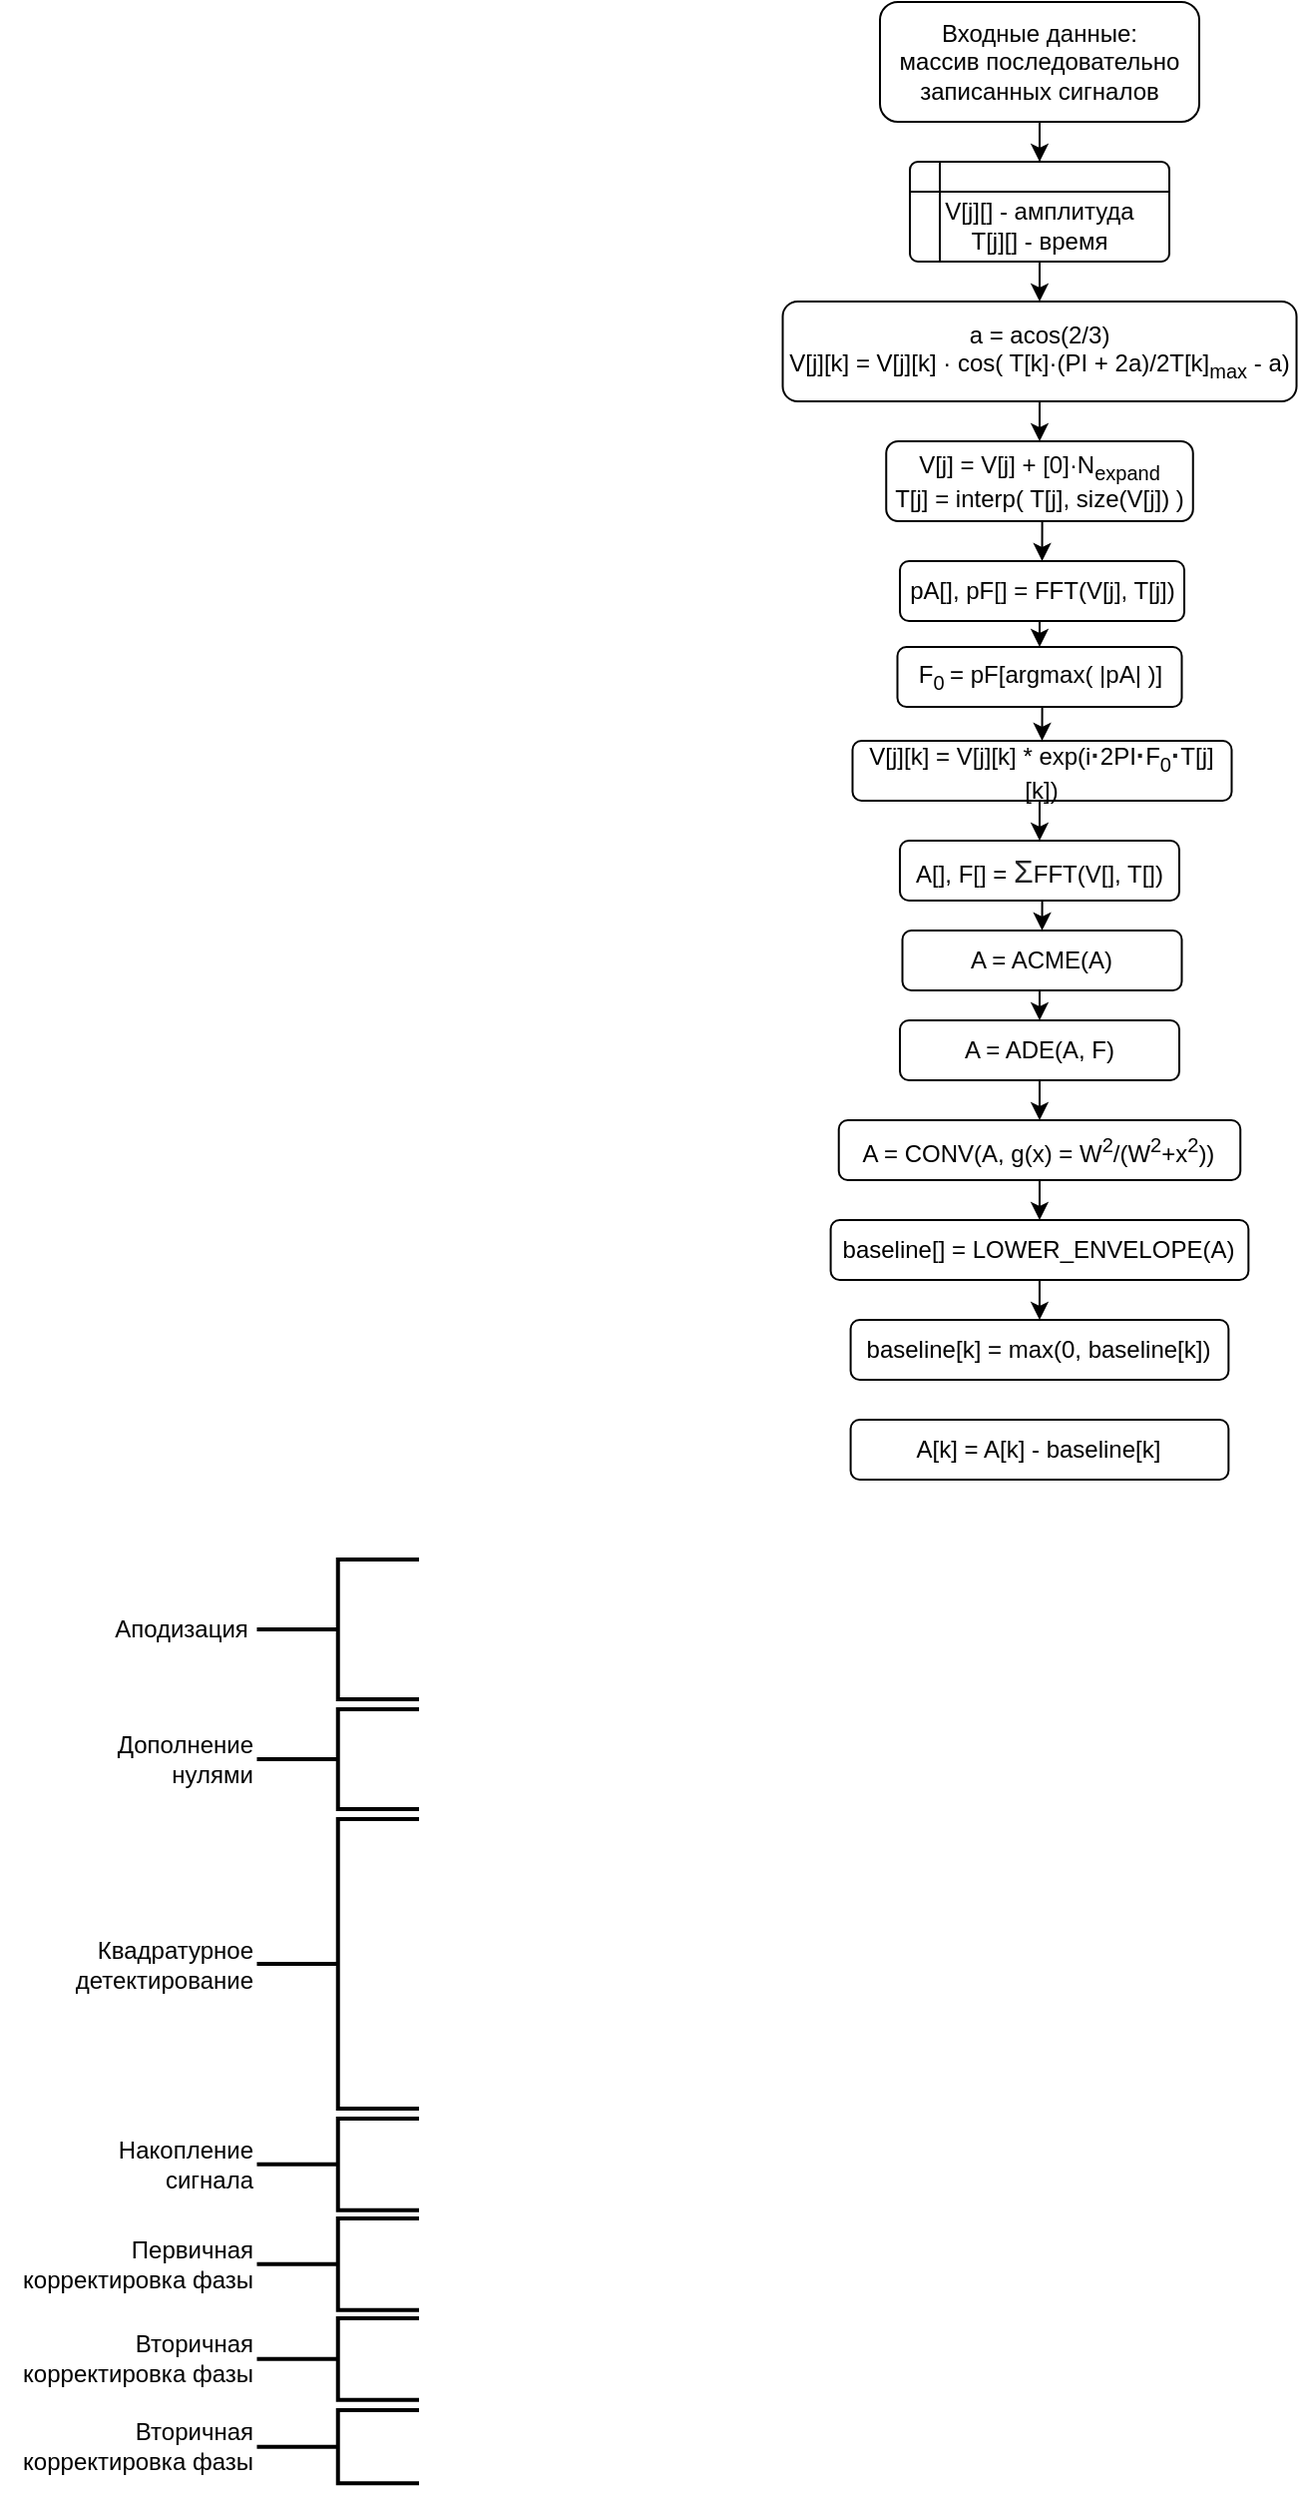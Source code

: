 <mxfile version="13.10.5" type="device"><diagram id="C5RBs43oDa-KdzZeNtuy" name="Page-1"><mxGraphModel dx="1218" dy="560" grid="1" gridSize="10" guides="1" tooltips="1" connect="1" arrows="1" fold="1" page="0" pageScale="1" pageWidth="827" pageHeight="1169" math="0" shadow="0"><root><mxCell id="WIyWlLk6GJQsqaUBKTNV-0"/><mxCell id="WIyWlLk6GJQsqaUBKTNV-1" parent="WIyWlLk6GJQsqaUBKTNV-0"/><mxCell id="m1tSVag4i7gCfTnC-sr6-1" value="" style="edgeStyle=orthogonalEdgeStyle;rounded=0;orthogonalLoop=1;jettySize=auto;html=1;" edge="1" parent="WIyWlLk6GJQsqaUBKTNV-1" source="WIyWlLk6GJQsqaUBKTNV-3" target="m1tSVag4i7gCfTnC-sr6-0"><mxGeometry relative="1" as="geometry"/></mxCell><mxCell id="WIyWlLk6GJQsqaUBKTNV-3" value="Входные данные:&lt;br&gt;массив последовательно записанных сигналов" style="rounded=1;whiteSpace=wrap;html=1;fontSize=12;glass=0;strokeWidth=1;shadow=0;" parent="WIyWlLk6GJQsqaUBKTNV-1" vertex="1"><mxGeometry x="150" y="40" width="160" height="60" as="geometry"/></mxCell><mxCell id="m1tSVag4i7gCfTnC-sr6-29" style="edgeStyle=orthogonalEdgeStyle;rounded=0;orthogonalLoop=1;jettySize=auto;html=1;exitX=0.5;exitY=1;exitDx=0;exitDy=0;" edge="1" parent="WIyWlLk6GJQsqaUBKTNV-1" source="m1tSVag4i7gCfTnC-sr6-0" target="m1tSVag4i7gCfTnC-sr6-5"><mxGeometry relative="1" as="geometry"/></mxCell><mxCell id="m1tSVag4i7gCfTnC-sr6-0" value="&lt;span style=&quot;font-weight: normal&quot;&gt;&lt;br&gt;V[j][] - амплитуда&lt;br&gt;T[j][] - время&lt;/span&gt;" style="shape=internalStorage;whiteSpace=wrap;html=1;dx=15;dy=15;rounded=1;arcSize=8;strokeWidth=1;verticalAlign=middle;fontStyle=1" vertex="1" parent="WIyWlLk6GJQsqaUBKTNV-1"><mxGeometry x="165" y="120" width="130" height="50" as="geometry"/></mxCell><mxCell id="m1tSVag4i7gCfTnC-sr6-33" style="edgeStyle=orthogonalEdgeStyle;rounded=0;orthogonalLoop=1;jettySize=auto;html=1;exitX=0.5;exitY=1;exitDx=0;exitDy=0;entryX=0.5;entryY=0;entryDx=0;entryDy=0;" edge="1" parent="WIyWlLk6GJQsqaUBKTNV-1" source="m1tSVag4i7gCfTnC-sr6-5" target="m1tSVag4i7gCfTnC-sr6-31"><mxGeometry relative="1" as="geometry"/></mxCell><mxCell id="m1tSVag4i7gCfTnC-sr6-5" value="a = acos(2/3)&lt;br&gt;V[j][k] = V[j][k] ·&amp;nbsp;cos( T[k]·(PI + 2a)/2T[k]&lt;sub&gt;max&lt;/sub&gt; - a)" style="rounded=1;whiteSpace=wrap;html=1;strokeWidth=1;align=center;" vertex="1" parent="WIyWlLk6GJQsqaUBKTNV-1"><mxGeometry x="101.26" y="190" width="257.5" height="50" as="geometry"/></mxCell><mxCell id="m1tSVag4i7gCfTnC-sr6-55" style="edgeStyle=orthogonalEdgeStyle;rounded=0;orthogonalLoop=1;jettySize=auto;html=1;exitX=0.5;exitY=1;exitDx=0;exitDy=0;entryX=0.5;entryY=0;entryDx=0;entryDy=0;" edge="1" parent="WIyWlLk6GJQsqaUBKTNV-1" source="m1tSVag4i7gCfTnC-sr6-8" target="m1tSVag4i7gCfTnC-sr6-23"><mxGeometry relative="1" as="geometry"/></mxCell><mxCell id="m1tSVag4i7gCfTnC-sr6-8" value="V[j][k] = V[j][k] * exp(i&lt;b style=&quot;color: rgb(32 , 33 , 34) ; font-family: sans-serif ; font-size: 14px&quot;&gt;·&lt;/b&gt;2PI&lt;b style=&quot;color: rgb(32 , 33 , 34) ; font-family: sans-serif ; font-size: 14px&quot;&gt;·&lt;/b&gt;F&lt;sub&gt;0&lt;/sub&gt;&lt;b style=&quot;color: rgb(32 , 33 , 34) ; font-family: sans-serif ; font-size: 14px&quot;&gt;·&lt;/b&gt;T[j][k])" style="rounded=1;whiteSpace=wrap;html=1;strokeWidth=1;" vertex="1" parent="WIyWlLk6GJQsqaUBKTNV-1"><mxGeometry x="136.25" y="410" width="190" height="30" as="geometry"/></mxCell><mxCell id="m1tSVag4i7gCfTnC-sr6-13" style="edgeStyle=orthogonalEdgeStyle;rounded=0;orthogonalLoop=1;jettySize=auto;html=1;exitX=0.5;exitY=1;exitDx=0;exitDy=0;entryX=0.5;entryY=0;entryDx=0;entryDy=0;" edge="1" parent="WIyWlLk6GJQsqaUBKTNV-1" source="m1tSVag4i7gCfTnC-sr6-30" target="m1tSVag4i7gCfTnC-sr6-24"><mxGeometry relative="1" as="geometry"><mxPoint x="229.995" y="350" as="sourcePoint"/></mxGeometry></mxCell><mxCell id="m1tSVag4i7gCfTnC-sr6-16" value="" style="group" vertex="1" connectable="0" parent="WIyWlLk6GJQsqaUBKTNV-1"><mxGeometry x="-220" y="820" width="139" height="70" as="geometry"/></mxCell><mxCell id="m1tSVag4i7gCfTnC-sr6-14" value="" style="strokeWidth=2;html=1;shape=mxgraph.flowchart.annotation_2;align=left;labelPosition=right;pointerEvents=1;" vertex="1" parent="m1tSVag4i7gCfTnC-sr6-16"><mxGeometry x="57.75" width="81.25" height="70" as="geometry"/></mxCell><mxCell id="m1tSVag4i7gCfTnC-sr6-15" value="Аподизация" style="text;html=1;strokeColor=none;fillColor=none;align=center;verticalAlign=middle;whiteSpace=wrap;rounded=0;" vertex="1" parent="m1tSVag4i7gCfTnC-sr6-16"><mxGeometry y="31.652" width="40" height="6.087" as="geometry"/></mxCell><mxCell id="m1tSVag4i7gCfTnC-sr6-17" value="" style="group;align=right;" vertex="1" connectable="0" parent="WIyWlLk6GJQsqaUBKTNV-1"><mxGeometry x="-220" y="895" width="139" height="60" as="geometry"/></mxCell><mxCell id="m1tSVag4i7gCfTnC-sr6-18" value="" style="strokeWidth=2;html=1;shape=mxgraph.flowchart.annotation_2;align=left;labelPosition=right;pointerEvents=1;" vertex="1" parent="m1tSVag4i7gCfTnC-sr6-17"><mxGeometry x="57.75" width="81.25" height="50" as="geometry"/></mxCell><mxCell id="m1tSVag4i7gCfTnC-sr6-19" value="Дополнение нулями" style="text;html=1;strokeColor=none;fillColor=none;align=right;verticalAlign=middle;whiteSpace=wrap;rounded=0;" vertex="1" parent="m1tSVag4i7gCfTnC-sr6-17"><mxGeometry x="-22.25" y="6.31" width="80" height="37.39" as="geometry"/></mxCell><mxCell id="m1tSVag4i7gCfTnC-sr6-41" style="edgeStyle=orthogonalEdgeStyle;rounded=0;orthogonalLoop=1;jettySize=auto;html=1;exitX=0.5;exitY=1;exitDx=0;exitDy=0;entryX=0.5;entryY=0;entryDx=0;entryDy=0;" edge="1" parent="WIyWlLk6GJQsqaUBKTNV-1" source="m1tSVag4i7gCfTnC-sr6-23" target="m1tSVag4i7gCfTnC-sr6-39"><mxGeometry relative="1" as="geometry"/></mxCell><mxCell id="m1tSVag4i7gCfTnC-sr6-23" value="A[], F[] =&amp;nbsp;&lt;span style=&quot;font-size: 16px ; color: rgb(32 , 33 , 36) ; font-family: &amp;#34;arial&amp;#34; , sans-serif ; text-align: left&quot;&gt;Σ&lt;/span&gt;FFT(V[], T[])" style="rounded=1;whiteSpace=wrap;html=1;strokeWidth=1;" vertex="1" parent="WIyWlLk6GJQsqaUBKTNV-1"><mxGeometry x="159.99" y="460" width="140" height="30" as="geometry"/></mxCell><mxCell id="m1tSVag4i7gCfTnC-sr6-26" style="edgeStyle=orthogonalEdgeStyle;rounded=0;orthogonalLoop=1;jettySize=auto;html=1;exitX=0.5;exitY=1;exitDx=0;exitDy=0;entryX=0.5;entryY=0;entryDx=0;entryDy=0;" edge="1" parent="WIyWlLk6GJQsqaUBKTNV-1" source="m1tSVag4i7gCfTnC-sr6-24" target="m1tSVag4i7gCfTnC-sr6-8"><mxGeometry relative="1" as="geometry"/></mxCell><mxCell id="m1tSVag4i7gCfTnC-sr6-24" value="F&lt;sub&gt;0&amp;nbsp;&lt;/sub&gt;= pF[argmax( |pA| )]" style="rounded=1;whiteSpace=wrap;html=1;strokeWidth=1;" vertex="1" parent="WIyWlLk6GJQsqaUBKTNV-1"><mxGeometry x="158.75" y="363" width="142.5" height="30" as="geometry"/></mxCell><mxCell id="m1tSVag4i7gCfTnC-sr6-30" value="pA[], pF[] = FFT(V[j], T[j])" style="rounded=1;whiteSpace=wrap;html=1;strokeWidth=1;" vertex="1" parent="WIyWlLk6GJQsqaUBKTNV-1"><mxGeometry x="160.01" y="320" width="142.5" height="30" as="geometry"/></mxCell><mxCell id="m1tSVag4i7gCfTnC-sr6-34" style="edgeStyle=orthogonalEdgeStyle;rounded=0;orthogonalLoop=1;jettySize=auto;html=1;exitX=0.5;exitY=1;exitDx=0;exitDy=0;entryX=0.5;entryY=0;entryDx=0;entryDy=0;" edge="1" parent="WIyWlLk6GJQsqaUBKTNV-1" source="m1tSVag4i7gCfTnC-sr6-31" target="m1tSVag4i7gCfTnC-sr6-30"><mxGeometry relative="1" as="geometry"/></mxCell><mxCell id="m1tSVag4i7gCfTnC-sr6-31" value="V[j] = V[j] + [0]&lt;span style=&quot;color: rgba(0 , 0 , 0 , 0) ; font-family: monospace ; font-size: 0px&quot;&gt;%3CmxGraphModel%3E%3Croot%3E%3CmxCell%20id%3D%220%22%2F%3E%3CmxCell%20id%3D%221%22%20parent%3D%220%22%2F%3E%3CmxCell%20id%3D%222%22%20value%3D%22a%20%3D%20acos(2%2F3)%26lt%3Bbr%26gt%3BV%5Bk%5D%20%3D%20V%5Bk%5D%20*%20cos(%20t%26lt%3Bsub%26gt%3Bk%26lt%3B%2Fsub%26gt%3B%C2%B7(PI%20%2B%202a)%2F2t%26lt%3Bsub%26gt%3Bmax%26lt%3B%2Fsub%26gt%3B%20-%20a)%22%20style%3D%22rounded%3D1%3BwhiteSpace%3Dwrap%3Bhtml%3D1%3BstrokeWidth%3D1%3Balign%3Dcenter%3B%22%20vertex%3D%221%22%20parent%3D%221%22%3E%3CmxGeometry%20x%3D%22112.5%22%20y%3D%22290%22%20width%3D%22235%22%20height%3D%2240%22%20as%3D%22geometry%22%2F%3E%3C%2FmxCell%3E%3C%2Froot%3E%3C%2FmxGraphModel%3E&lt;/span&gt;·N&lt;sub&gt;expand&lt;/sub&gt;&lt;br&gt;T[j] = interp( T[j], size(V[j]) )" style="rounded=1;whiteSpace=wrap;html=1;strokeWidth=1;align=center;" vertex="1" parent="WIyWlLk6GJQsqaUBKTNV-1"><mxGeometry x="153.13" y="260" width="153.75" height="40" as="geometry"/></mxCell><mxCell id="m1tSVag4i7gCfTnC-sr6-35" value="" style="group;align=right;" vertex="1" connectable="0" parent="WIyWlLk6GJQsqaUBKTNV-1"><mxGeometry x="-220" y="1100" width="139" height="55" as="geometry"/></mxCell><mxCell id="m1tSVag4i7gCfTnC-sr6-36" value="" style="strokeWidth=2;html=1;shape=mxgraph.flowchart.annotation_2;align=left;labelPosition=right;pointerEvents=1;" vertex="1" parent="m1tSVag4i7gCfTnC-sr6-35"><mxGeometry x="57.75" width="81.25" height="45.833" as="geometry"/></mxCell><mxCell id="m1tSVag4i7gCfTnC-sr6-37" value="Накопление сигнала" style="text;html=1;strokeColor=none;fillColor=none;align=right;verticalAlign=middle;whiteSpace=wrap;rounded=0;" vertex="1" parent="m1tSVag4i7gCfTnC-sr6-35"><mxGeometry x="-22.25" y="5.784" width="80" height="34.274" as="geometry"/></mxCell><mxCell id="m1tSVag4i7gCfTnC-sr6-38" value="" style="group" vertex="1" connectable="0" parent="WIyWlLk6GJQsqaUBKTNV-1"><mxGeometry x="-270" y="950" width="189" height="145" as="geometry"/></mxCell><mxCell id="m1tSVag4i7gCfTnC-sr6-22" value="Квадратурное&lt;br&gt;детектирование" style="text;html=1;strokeColor=none;fillColor=none;align=right;verticalAlign=middle;whiteSpace=wrap;rounded=0;" vertex="1" parent="m1tSVag4i7gCfTnC-sr6-38"><mxGeometry y="50.5" width="107.75" height="45" as="geometry"/></mxCell><mxCell id="m1tSVag4i7gCfTnC-sr6-21" value="" style="strokeWidth=2;html=1;shape=mxgraph.flowchart.annotation_2;align=left;labelPosition=right;pointerEvents=1;" vertex="1" parent="m1tSVag4i7gCfTnC-sr6-38"><mxGeometry x="107.75" width="81.25" height="145" as="geometry"/></mxCell><mxCell id="m1tSVag4i7gCfTnC-sr6-49" style="edgeStyle=orthogonalEdgeStyle;rounded=0;orthogonalLoop=1;jettySize=auto;html=1;exitX=0.5;exitY=1;exitDx=0;exitDy=0;entryX=0.5;entryY=0;entryDx=0;entryDy=0;" edge="1" parent="WIyWlLk6GJQsqaUBKTNV-1" source="m1tSVag4i7gCfTnC-sr6-39" target="m1tSVag4i7gCfTnC-sr6-45"><mxGeometry relative="1" as="geometry"/></mxCell><mxCell id="m1tSVag4i7gCfTnC-sr6-39" value="A = ACME(A)" style="rounded=1;whiteSpace=wrap;html=1;strokeWidth=1;" vertex="1" parent="WIyWlLk6GJQsqaUBKTNV-1"><mxGeometry x="161.25" y="505" width="140" height="30" as="geometry"/></mxCell><mxCell id="m1tSVag4i7gCfTnC-sr6-42" value="" style="group;align=right;" vertex="1" connectable="0" parent="WIyWlLk6GJQsqaUBKTNV-1"><mxGeometry x="-220" y="1150" width="139" height="55" as="geometry"/></mxCell><mxCell id="m1tSVag4i7gCfTnC-sr6-43" value="" style="strokeWidth=2;html=1;shape=mxgraph.flowchart.annotation_2;align=left;labelPosition=right;pointerEvents=1;" vertex="1" parent="m1tSVag4i7gCfTnC-sr6-42"><mxGeometry x="57.75" width="81.25" height="45.833" as="geometry"/></mxCell><mxCell id="m1tSVag4i7gCfTnC-sr6-44" value="Первичная корректировка фазы" style="text;html=1;strokeColor=none;fillColor=none;align=right;verticalAlign=middle;whiteSpace=wrap;rounded=0;" vertex="1" parent="m1tSVag4i7gCfTnC-sr6-42"><mxGeometry x="-70" y="5.78" width="127.75" height="34.27" as="geometry"/></mxCell><mxCell id="m1tSVag4i7gCfTnC-sr6-51" style="edgeStyle=orthogonalEdgeStyle;rounded=0;orthogonalLoop=1;jettySize=auto;html=1;exitX=0.5;exitY=1;exitDx=0;exitDy=0;entryX=0.5;entryY=0;entryDx=0;entryDy=0;" edge="1" parent="WIyWlLk6GJQsqaUBKTNV-1" source="m1tSVag4i7gCfTnC-sr6-45" target="m1tSVag4i7gCfTnC-sr6-50"><mxGeometry relative="1" as="geometry"/></mxCell><mxCell id="m1tSVag4i7gCfTnC-sr6-45" value="A = ADE(A, F)" style="rounded=1;whiteSpace=wrap;html=1;strokeWidth=1;" vertex="1" parent="WIyWlLk6GJQsqaUBKTNV-1"><mxGeometry x="160" y="550" width="140" height="30" as="geometry"/></mxCell><mxCell id="m1tSVag4i7gCfTnC-sr6-46" value="" style="group;align=right;" vertex="1" connectable="0" parent="WIyWlLk6GJQsqaUBKTNV-1"><mxGeometry x="-220" y="1200" width="139" height="49" as="geometry"/></mxCell><mxCell id="m1tSVag4i7gCfTnC-sr6-47" value="" style="strokeWidth=2;html=1;shape=mxgraph.flowchart.annotation_2;align=left;labelPosition=right;pointerEvents=1;" vertex="1" parent="m1tSVag4i7gCfTnC-sr6-46"><mxGeometry x="57.75" width="81.25" height="40.833" as="geometry"/></mxCell><mxCell id="m1tSVag4i7gCfTnC-sr6-48" value="Вторичная корректировка фазы" style="text;html=1;strokeColor=none;fillColor=none;align=right;verticalAlign=middle;whiteSpace=wrap;rounded=0;" vertex="1" parent="m1tSVag4i7gCfTnC-sr6-46"><mxGeometry x="-70" y="5.149" width="127.75" height="30.531" as="geometry"/></mxCell><mxCell id="m1tSVag4i7gCfTnC-sr6-58" style="edgeStyle=orthogonalEdgeStyle;rounded=0;orthogonalLoop=1;jettySize=auto;html=1;exitX=0.5;exitY=1;exitDx=0;exitDy=0;entryX=0.5;entryY=0;entryDx=0;entryDy=0;" edge="1" parent="WIyWlLk6GJQsqaUBKTNV-1" source="m1tSVag4i7gCfTnC-sr6-50" target="m1tSVag4i7gCfTnC-sr6-56"><mxGeometry relative="1" as="geometry"/></mxCell><mxCell id="m1tSVag4i7gCfTnC-sr6-50" value="A = CONV(A, g(x) = W&lt;sup&gt;2&lt;/sup&gt;/(W&lt;sup&gt;2&lt;/sup&gt;+x&lt;sup&gt;2&lt;/sup&gt;))" style="rounded=1;whiteSpace=wrap;html=1;strokeWidth=1;" vertex="1" parent="WIyWlLk6GJQsqaUBKTNV-1"><mxGeometry x="129.37" y="600" width="201.25" height="30" as="geometry"/></mxCell><mxCell id="m1tSVag4i7gCfTnC-sr6-52" value="" style="group;align=right;" vertex="1" connectable="0" parent="WIyWlLk6GJQsqaUBKTNV-1"><mxGeometry x="-220" y="1246" width="139" height="44" as="geometry"/></mxCell><mxCell id="m1tSVag4i7gCfTnC-sr6-53" value="" style="strokeWidth=2;html=1;shape=mxgraph.flowchart.annotation_2;align=left;labelPosition=right;pointerEvents=1;" vertex="1" parent="m1tSVag4i7gCfTnC-sr6-52"><mxGeometry x="57.75" width="81.25" height="36.667" as="geometry"/></mxCell><mxCell id="m1tSVag4i7gCfTnC-sr6-54" value="Вторичная корректировка фазы" style="text;html=1;strokeColor=none;fillColor=none;align=right;verticalAlign=middle;whiteSpace=wrap;rounded=0;" vertex="1" parent="m1tSVag4i7gCfTnC-sr6-52"><mxGeometry x="-70" y="4.624" width="127.75" height="27.416" as="geometry"/></mxCell><mxCell id="m1tSVag4i7gCfTnC-sr6-59" style="edgeStyle=orthogonalEdgeStyle;rounded=0;orthogonalLoop=1;jettySize=auto;html=1;exitX=0.5;exitY=1;exitDx=0;exitDy=0;entryX=0.5;entryY=0;entryDx=0;entryDy=0;" edge="1" parent="WIyWlLk6GJQsqaUBKTNV-1" source="m1tSVag4i7gCfTnC-sr6-56" target="m1tSVag4i7gCfTnC-sr6-57"><mxGeometry relative="1" as="geometry"/></mxCell><mxCell id="m1tSVag4i7gCfTnC-sr6-56" value="baseline[] = LOWER_ENVELOPE(A)" style="rounded=1;whiteSpace=wrap;html=1;strokeWidth=1;" vertex="1" parent="WIyWlLk6GJQsqaUBKTNV-1"><mxGeometry x="125.3" y="650" width="209.37" height="30" as="geometry"/></mxCell><mxCell id="m1tSVag4i7gCfTnC-sr6-57" value="baseline[k] = max(0,&amp;nbsp;baseline[k])" style="rounded=1;whiteSpace=wrap;html=1;strokeWidth=1;" vertex="1" parent="WIyWlLk6GJQsqaUBKTNV-1"><mxGeometry x="135.3" y="700" width="189.38" height="30" as="geometry"/></mxCell><mxCell id="m1tSVag4i7gCfTnC-sr6-60" value="A[k] = A[k] - baseline[k]" style="rounded=1;whiteSpace=wrap;html=1;strokeWidth=1;" vertex="1" parent="WIyWlLk6GJQsqaUBKTNV-1"><mxGeometry x="135.3" y="750" width="189.38" height="30" as="geometry"/></mxCell></root></mxGraphModel></diagram></mxfile>
